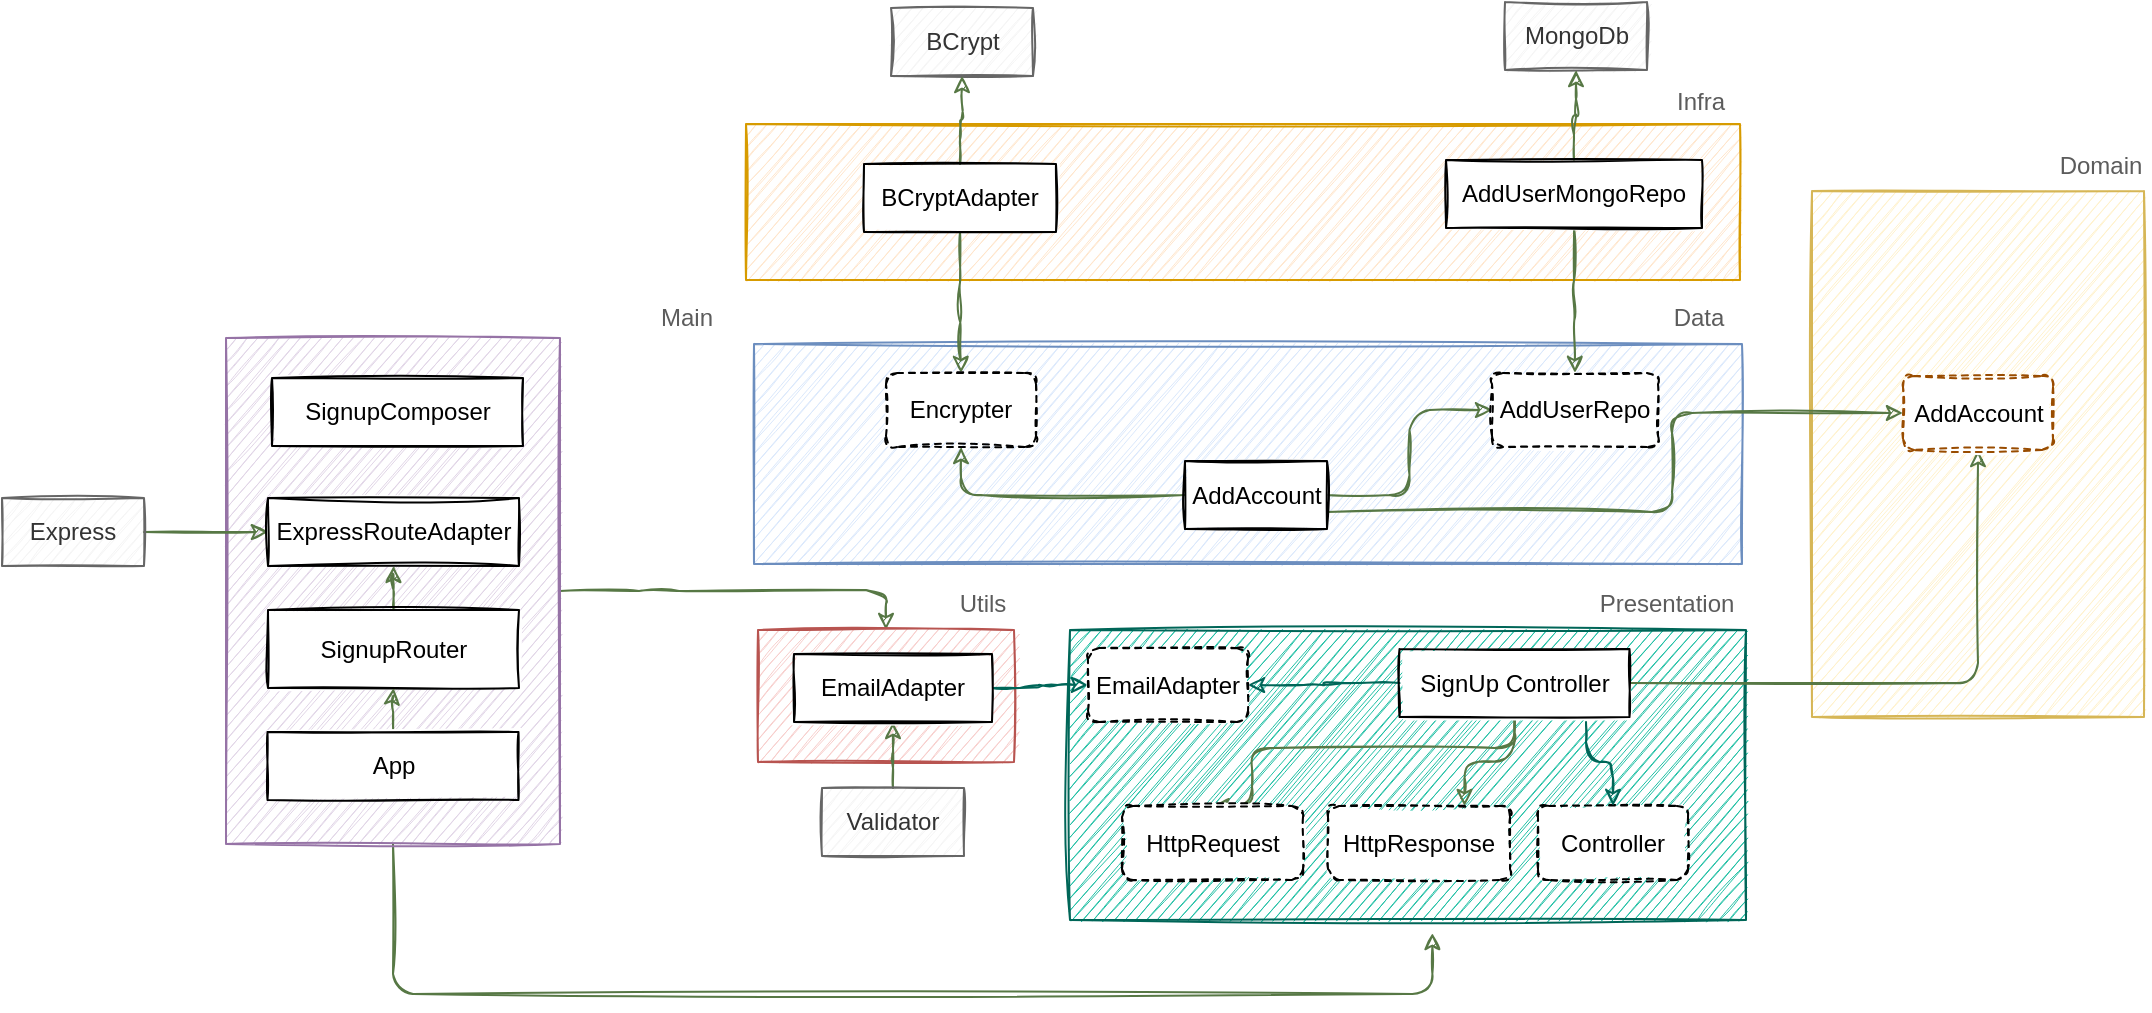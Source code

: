 <mxfile version="14.6.6" type="github">
  <diagram id="7C1zHKz_L_XaID7tGxn1" name="Page-1">
    <mxGraphModel dx="1613" dy="1683" grid="0" gridSize="10" guides="1" tooltips="1" connect="1" arrows="1" fold="1" page="1" pageScale="1" pageWidth="827" pageHeight="1169" math="0" shadow="0">
      <root>
        <mxCell id="0" />
        <mxCell id="1" parent="0" />
        <mxCell id="nDdKCuJg6omg3RGkGIXK-39" value="" style="rounded=0;whiteSpace=wrap;html=1;sketch=1;strokeColor=#d79b00;fillColor=#ffe6cc;" vertex="1" parent="1">
          <mxGeometry x="145" y="-45" width="497" height="78" as="geometry" />
        </mxCell>
        <mxCell id="nDdKCuJg6omg3RGkGIXK-74" style="edgeStyle=orthogonalEdgeStyle;rounded=1;sketch=1;orthogonalLoop=1;jettySize=auto;html=1;fontColor=#5C5C5C;strokeColor=#577845;fillColor=#21C0A5;entryX=0.536;entryY=1.045;entryDx=0;entryDy=0;entryPerimeter=0;exitX=0.5;exitY=1;exitDx=0;exitDy=0;" edge="1" parent="1" source="nDdKCuJg6omg3RGkGIXK-52" target="nDdKCuJg6omg3RGkGIXK-4">
          <mxGeometry relative="1" as="geometry">
            <mxPoint x="45.5" y="445" as="targetPoint" />
            <Array as="points">
              <mxPoint x="-31" y="390" />
              <mxPoint x="488" y="390" />
            </Array>
          </mxGeometry>
        </mxCell>
        <mxCell id="nDdKCuJg6omg3RGkGIXK-79" style="edgeStyle=orthogonalEdgeStyle;rounded=1;sketch=1;orthogonalLoop=1;jettySize=auto;html=1;entryX=0.5;entryY=0;entryDx=0;entryDy=0;fontColor=#5C5C5C;strokeColor=#577845;fillColor=#21C0A5;" edge="1" parent="1" source="nDdKCuJg6omg3RGkGIXK-52" target="nDdKCuJg6omg3RGkGIXK-9">
          <mxGeometry relative="1" as="geometry" />
        </mxCell>
        <mxCell id="nDdKCuJg6omg3RGkGIXK-52" value="" style="rounded=0;whiteSpace=wrap;html=1;sketch=1;strokeColor=#9673a6;fillColor=#e1d5e7;" vertex="1" parent="1">
          <mxGeometry x="-115" y="62" width="167" height="253" as="geometry" />
        </mxCell>
        <mxCell id="nDdKCuJg6omg3RGkGIXK-4" value="" style="rounded=0;whiteSpace=wrap;html=1;sketch=1;fontColor=#5C5C5C;strokeColor=#006658;fillColor=#21C0A5;" vertex="1" parent="1">
          <mxGeometry x="307" y="208" width="338" height="145" as="geometry" />
        </mxCell>
        <mxCell id="nDdKCuJg6omg3RGkGIXK-5" value="Presentation" style="text;html=1;align=center;verticalAlign=middle;resizable=0;points=[];autosize=1;strokeColor=none;fontColor=#5C5C5C;" vertex="1" parent="1">
          <mxGeometry x="566" y="186" width="77" height="18" as="geometry" />
        </mxCell>
        <mxCell id="nDdKCuJg6omg3RGkGIXK-6" value="" style="rounded=0;whiteSpace=wrap;html=1;sketch=1;strokeColor=#6c8ebf;fillColor=#dae8fc;" vertex="1" parent="1">
          <mxGeometry x="149" y="65" width="494" height="110" as="geometry" />
        </mxCell>
        <mxCell id="nDdKCuJg6omg3RGkGIXK-7" value="Data" style="text;html=1;align=center;verticalAlign=middle;resizable=0;points=[];autosize=1;strokeColor=none;fontColor=#5C5C5C;" vertex="1" parent="1">
          <mxGeometry x="601" y="42" width="40" height="20" as="geometry" />
        </mxCell>
        <mxCell id="nDdKCuJg6omg3RGkGIXK-8" value="" style="rounded=0;whiteSpace=wrap;html=1;sketch=1;strokeColor=#d6b656;fillColor=#fff2cc;" vertex="1" parent="1">
          <mxGeometry x="678" y="-11.5" width="166" height="263" as="geometry" />
        </mxCell>
        <mxCell id="nDdKCuJg6omg3RGkGIXK-9" value="" style="rounded=0;whiteSpace=wrap;html=1;sketch=1;strokeColor=#b85450;fillColor=#f8cecc;" vertex="1" parent="1">
          <mxGeometry x="151" y="208" width="128" height="66" as="geometry" />
        </mxCell>
        <mxCell id="nDdKCuJg6omg3RGkGIXK-10" value="Domain" style="text;html=1;align=center;verticalAlign=middle;resizable=0;points=[];autosize=1;strokeColor=none;fontColor=#5C5C5C;" vertex="1" parent="1">
          <mxGeometry x="796" y="-33" width="51" height="18" as="geometry" />
        </mxCell>
        <mxCell id="nDdKCuJg6omg3RGkGIXK-11" value="Utils" style="text;html=1;align=center;verticalAlign=middle;resizable=0;points=[];autosize=1;strokeColor=none;fontColor=#5C5C5C;" vertex="1" parent="1">
          <mxGeometry x="246" y="186" width="33" height="18" as="geometry" />
        </mxCell>
        <mxCell id="nDdKCuJg6omg3RGkGIXK-18" style="edgeStyle=orthogonalEdgeStyle;rounded=1;sketch=1;orthogonalLoop=1;jettySize=auto;html=1;exitX=0.5;exitY=1;exitDx=0;exitDy=0;entryX=0.5;entryY=0;entryDx=0;entryDy=0;fontColor=#5C5C5C;strokeColor=#006658;fillColor=#21C0A5;" edge="1" parent="1" source="nDdKCuJg6omg3RGkGIXK-17">
          <mxGeometry relative="1" as="geometry">
            <mxPoint x="447" y="484" as="targetPoint" />
          </mxGeometry>
        </mxCell>
        <mxCell id="nDdKCuJg6omg3RGkGIXK-19" value="Controller" style="rounded=1;whiteSpace=wrap;html=1;sketch=1;dashed=1;shadow=0;" vertex="1" parent="1">
          <mxGeometry x="541" y="296" width="75" height="37" as="geometry" />
        </mxCell>
        <mxCell id="nDdKCuJg6omg3RGkGIXK-22" style="edgeStyle=orthogonalEdgeStyle;rounded=1;sketch=1;orthogonalLoop=1;jettySize=auto;html=1;exitX=0.811;exitY=1.074;exitDx=0;exitDy=0;entryX=0.5;entryY=0;entryDx=0;entryDy=0;fontColor=#5C5C5C;strokeColor=#006658;fillColor=#21C0A5;exitPerimeter=0;" edge="1" parent="1" source="nDdKCuJg6omg3RGkGIXK-21" target="nDdKCuJg6omg3RGkGIXK-19">
          <mxGeometry relative="1" as="geometry">
            <Array as="points">
              <mxPoint x="565" y="274" />
              <mxPoint x="579" y="274" />
            </Array>
          </mxGeometry>
        </mxCell>
        <mxCell id="nDdKCuJg6omg3RGkGIXK-32" style="edgeStyle=orthogonalEdgeStyle;rounded=1;sketch=1;orthogonalLoop=1;jettySize=auto;html=1;exitX=0;exitY=0.5;exitDx=0;exitDy=0;entryX=1;entryY=0.5;entryDx=0;entryDy=0;fontColor=#5C5C5C;strokeColor=#006658;fillColor=#21C0A5;" edge="1" parent="1" source="nDdKCuJg6omg3RGkGIXK-21" target="nDdKCuJg6omg3RGkGIXK-31">
          <mxGeometry relative="1" as="geometry" />
        </mxCell>
        <mxCell id="nDdKCuJg6omg3RGkGIXK-57" style="edgeStyle=orthogonalEdgeStyle;rounded=1;sketch=1;orthogonalLoop=1;jettySize=auto;html=1;entryX=0.5;entryY=1;entryDx=0;entryDy=0;fontColor=#5C5C5C;strokeColor=#577845;fillColor=#21C0A5;" edge="1" parent="1" source="nDdKCuJg6omg3RGkGIXK-21" target="nDdKCuJg6omg3RGkGIXK-23">
          <mxGeometry relative="1" as="geometry" />
        </mxCell>
        <mxCell id="nDdKCuJg6omg3RGkGIXK-77" style="edgeStyle=orthogonalEdgeStyle;rounded=1;sketch=1;orthogonalLoop=1;jettySize=auto;html=1;entryX=0.75;entryY=0;entryDx=0;entryDy=0;fontColor=#5C5C5C;strokeColor=#577845;fillColor=#21C0A5;" edge="1" parent="1" source="nDdKCuJg6omg3RGkGIXK-21" target="nDdKCuJg6omg3RGkGIXK-76">
          <mxGeometry relative="1" as="geometry" />
        </mxCell>
        <mxCell id="nDdKCuJg6omg3RGkGIXK-78" style="edgeStyle=orthogonalEdgeStyle;rounded=1;sketch=1;orthogonalLoop=1;jettySize=auto;html=1;entryX=0.5;entryY=0;entryDx=0;entryDy=0;fontColor=#5C5C5C;strokeColor=#577845;fillColor=#21C0A5;" edge="1" parent="1" source="nDdKCuJg6omg3RGkGIXK-21" target="nDdKCuJg6omg3RGkGIXK-75">
          <mxGeometry relative="1" as="geometry">
            <Array as="points">
              <mxPoint x="529" y="267" />
              <mxPoint x="398" y="267" />
            </Array>
          </mxGeometry>
        </mxCell>
        <mxCell id="nDdKCuJg6omg3RGkGIXK-21" value="SignUp Controller" style="rounded=0;whiteSpace=wrap;html=1;sketch=1;" vertex="1" parent="1">
          <mxGeometry x="471.75" y="217.5" width="115" height="34" as="geometry" />
        </mxCell>
        <mxCell id="nDdKCuJg6omg3RGkGIXK-23" value="AddAccount" style="rounded=1;whiteSpace=wrap;html=1;sketch=1;dashed=1;shadow=0;strokeColor=#994C00;" vertex="1" parent="1">
          <mxGeometry x="723.5" y="81" width="75" height="37" as="geometry" />
        </mxCell>
        <mxCell id="nDdKCuJg6omg3RGkGIXK-24" value="MongoDb" style="rounded=0;whiteSpace=wrap;html=1;sketch=1;fillColor=#f5f5f5;strokeColor=#666666;fontColor=#333333;" vertex="1" parent="1">
          <mxGeometry x="524.5" y="-106" width="71" height="34" as="geometry" />
        </mxCell>
        <mxCell id="nDdKCuJg6omg3RGkGIXK-61" style="edgeStyle=orthogonalEdgeStyle;rounded=1;sketch=1;orthogonalLoop=1;jettySize=auto;html=1;entryX=0.5;entryY=1;entryDx=0;entryDy=0;fontColor=#5C5C5C;strokeColor=#577845;fillColor=#21C0A5;" edge="1" parent="1" source="nDdKCuJg6omg3RGkGIXK-25" target="nDdKCuJg6omg3RGkGIXK-29">
          <mxGeometry relative="1" as="geometry" />
        </mxCell>
        <mxCell id="nDdKCuJg6omg3RGkGIXK-25" value="Validator" style="rounded=0;whiteSpace=wrap;html=1;sketch=1;fillColor=#f5f5f5;strokeColor=#666666;fontColor=#333333;" vertex="1" parent="1">
          <mxGeometry x="183" y="287" width="71" height="34" as="geometry" />
        </mxCell>
        <mxCell id="nDdKCuJg6omg3RGkGIXK-26" value="BCrypt" style="rounded=0;whiteSpace=wrap;html=1;sketch=1;fillColor=#f5f5f5;strokeColor=#666666;fontColor=#333333;" vertex="1" parent="1">
          <mxGeometry x="217.5" y="-103" width="71" height="34" as="geometry" />
        </mxCell>
        <mxCell id="nDdKCuJg6omg3RGkGIXK-33" style="edgeStyle=orthogonalEdgeStyle;rounded=1;sketch=1;orthogonalLoop=1;jettySize=auto;html=1;exitX=1;exitY=0.5;exitDx=0;exitDy=0;fontColor=#5C5C5C;strokeColor=#006658;fillColor=#21C0A5;" edge="1" parent="1" source="nDdKCuJg6omg3RGkGIXK-29" target="nDdKCuJg6omg3RGkGIXK-31">
          <mxGeometry relative="1" as="geometry" />
        </mxCell>
        <mxCell id="nDdKCuJg6omg3RGkGIXK-29" value="EmailAdapter" style="rounded=0;whiteSpace=wrap;html=1;sketch=1;" vertex="1" parent="1">
          <mxGeometry x="169" y="220" width="99" height="34" as="geometry" />
        </mxCell>
        <mxCell id="nDdKCuJg6omg3RGkGIXK-31" value="EmailAdapter" style="rounded=1;whiteSpace=wrap;html=1;sketch=1;dashed=1;shadow=0;" vertex="1" parent="1">
          <mxGeometry x="316" y="217" width="80" height="37" as="geometry" />
        </mxCell>
        <mxCell id="nDdKCuJg6omg3RGkGIXK-43" style="edgeStyle=orthogonalEdgeStyle;rounded=1;sketch=1;orthogonalLoop=1;jettySize=auto;html=1;fontColor=#5C5C5C;strokeColor=#577845;fillColor=#21C0A5;" edge="1" parent="1" source="nDdKCuJg6omg3RGkGIXK-37" target="nDdKCuJg6omg3RGkGIXK-41">
          <mxGeometry relative="1" as="geometry" />
        </mxCell>
        <mxCell id="nDdKCuJg6omg3RGkGIXK-59" style="edgeStyle=orthogonalEdgeStyle;rounded=1;sketch=1;orthogonalLoop=1;jettySize=auto;html=1;entryX=0;entryY=0.5;entryDx=0;entryDy=0;fontColor=#5C5C5C;strokeColor=#577845;fillColor=#21C0A5;" edge="1" parent="1" source="nDdKCuJg6omg3RGkGIXK-37" target="nDdKCuJg6omg3RGkGIXK-23">
          <mxGeometry relative="1" as="geometry">
            <Array as="points">
              <mxPoint x="608" y="149" />
              <mxPoint x="608" y="100" />
            </Array>
          </mxGeometry>
        </mxCell>
        <mxCell id="nDdKCuJg6omg3RGkGIXK-60" style="edgeStyle=orthogonalEdgeStyle;rounded=1;sketch=1;orthogonalLoop=1;jettySize=auto;html=1;entryX=0;entryY=0.5;entryDx=0;entryDy=0;fontColor=#5C5C5C;strokeColor=#577845;fillColor=#21C0A5;" edge="1" parent="1" source="nDdKCuJg6omg3RGkGIXK-37" target="nDdKCuJg6omg3RGkGIXK-48">
          <mxGeometry relative="1" as="geometry" />
        </mxCell>
        <mxCell id="nDdKCuJg6omg3RGkGIXK-37" value="AddAccount" style="rounded=0;whiteSpace=wrap;html=1;sketch=1;" vertex="1" parent="1">
          <mxGeometry x="364.5" y="123.5" width="71" height="34" as="geometry" />
        </mxCell>
        <mxCell id="nDdKCuJg6omg3RGkGIXK-44" style="edgeStyle=orthogonalEdgeStyle;rounded=1;sketch=1;orthogonalLoop=1;jettySize=auto;html=1;fontColor=#5C5C5C;strokeColor=#577845;fillColor=#21C0A5;" edge="1" parent="1" source="nDdKCuJg6omg3RGkGIXK-40" target="nDdKCuJg6omg3RGkGIXK-41">
          <mxGeometry relative="1" as="geometry" />
        </mxCell>
        <mxCell id="nDdKCuJg6omg3RGkGIXK-45" style="edgeStyle=orthogonalEdgeStyle;rounded=1;sketch=1;orthogonalLoop=1;jettySize=auto;html=1;fontColor=#5C5C5C;strokeColor=#577845;fillColor=#21C0A5;" edge="1" parent="1" source="nDdKCuJg6omg3RGkGIXK-40" target="nDdKCuJg6omg3RGkGIXK-26">
          <mxGeometry relative="1" as="geometry" />
        </mxCell>
        <mxCell id="nDdKCuJg6omg3RGkGIXK-40" value="BCryptAdapter" style="rounded=0;whiteSpace=wrap;html=1;sketch=1;" vertex="1" parent="1">
          <mxGeometry x="204" y="-25" width="96" height="34" as="geometry" />
        </mxCell>
        <mxCell id="nDdKCuJg6omg3RGkGIXK-41" value="Encrypter" style="rounded=1;whiteSpace=wrap;html=1;sketch=1;dashed=1;shadow=0;" vertex="1" parent="1">
          <mxGeometry x="215" y="79.5" width="75" height="37" as="geometry" />
        </mxCell>
        <mxCell id="nDdKCuJg6omg3RGkGIXK-46" value="Infra" style="text;html=1;align=center;verticalAlign=middle;resizable=0;points=[];autosize=1;strokeColor=none;fontColor=#5C5C5C;" vertex="1" parent="1">
          <mxGeometry x="605" y="-65" width="34" height="18" as="geometry" />
        </mxCell>
        <mxCell id="nDdKCuJg6omg3RGkGIXK-51" style="edgeStyle=orthogonalEdgeStyle;rounded=1;sketch=1;orthogonalLoop=1;jettySize=auto;html=1;fontColor=#5C5C5C;strokeColor=#577845;fillColor=#21C0A5;" edge="1" parent="1" source="nDdKCuJg6omg3RGkGIXK-47" target="nDdKCuJg6omg3RGkGIXK-24">
          <mxGeometry relative="1" as="geometry" />
        </mxCell>
        <mxCell id="nDdKCuJg6omg3RGkGIXK-56" style="edgeStyle=orthogonalEdgeStyle;rounded=1;sketch=1;orthogonalLoop=1;jettySize=auto;html=1;fontColor=#5C5C5C;strokeColor=#577845;fillColor=#21C0A5;" edge="1" parent="1" source="nDdKCuJg6omg3RGkGIXK-47" target="nDdKCuJg6omg3RGkGIXK-48">
          <mxGeometry relative="1" as="geometry" />
        </mxCell>
        <mxCell id="nDdKCuJg6omg3RGkGIXK-47" value="AddUserMongoRepo" style="rounded=0;whiteSpace=wrap;html=1;sketch=1;" vertex="1" parent="1">
          <mxGeometry x="495" y="-27" width="128" height="34" as="geometry" />
        </mxCell>
        <mxCell id="nDdKCuJg6omg3RGkGIXK-48" value="AddUserRepo" style="rounded=1;whiteSpace=wrap;html=1;sketch=1;dashed=1;shadow=0;" vertex="1" parent="1">
          <mxGeometry x="518" y="79.5" width="83" height="37" as="geometry" />
        </mxCell>
        <mxCell id="nDdKCuJg6omg3RGkGIXK-53" value="Main" style="text;html=1;align=center;verticalAlign=middle;resizable=0;points=[];autosize=1;strokeColor=none;fontColor=#5C5C5C;" vertex="1" parent="1">
          <mxGeometry x="97" y="43" width="36" height="18" as="geometry" />
        </mxCell>
        <mxCell id="nDdKCuJg6omg3RGkGIXK-64" style="edgeStyle=orthogonalEdgeStyle;rounded=1;sketch=1;orthogonalLoop=1;jettySize=auto;html=1;entryX=0;entryY=0.5;entryDx=0;entryDy=0;fontColor=#5C5C5C;strokeColor=#577845;fillColor=#21C0A5;" edge="1" parent="1" source="nDdKCuJg6omg3RGkGIXK-62" target="nDdKCuJg6omg3RGkGIXK-63">
          <mxGeometry relative="1" as="geometry" />
        </mxCell>
        <mxCell id="nDdKCuJg6omg3RGkGIXK-62" value="Express" style="rounded=0;whiteSpace=wrap;html=1;sketch=1;fillColor=#f5f5f5;strokeColor=#666666;fontColor=#333333;" vertex="1" parent="1">
          <mxGeometry x="-227" y="142" width="71" height="34" as="geometry" />
        </mxCell>
        <mxCell id="nDdKCuJg6omg3RGkGIXK-63" value="ExpressRouteAdapter" style="rounded=0;whiteSpace=wrap;html=1;sketch=1;" vertex="1" parent="1">
          <mxGeometry x="-94" y="142" width="125.5" height="34" as="geometry" />
        </mxCell>
        <mxCell id="nDdKCuJg6omg3RGkGIXK-65" value="SignupComposer" style="rounded=0;whiteSpace=wrap;html=1;sketch=1;" vertex="1" parent="1">
          <mxGeometry x="-92" y="82" width="125.5" height="34" as="geometry" />
        </mxCell>
        <mxCell id="nDdKCuJg6omg3RGkGIXK-69" style="edgeStyle=orthogonalEdgeStyle;rounded=1;sketch=1;orthogonalLoop=1;jettySize=auto;html=1;entryX=0.5;entryY=1;entryDx=0;entryDy=0;fontColor=#5C5C5C;strokeColor=#577845;fillColor=#21C0A5;" edge="1" parent="1" source="nDdKCuJg6omg3RGkGIXK-66" target="nDdKCuJg6omg3RGkGIXK-63">
          <mxGeometry relative="1" as="geometry" />
        </mxCell>
        <mxCell id="nDdKCuJg6omg3RGkGIXK-66" value="SignupRouter" style="rounded=0;whiteSpace=wrap;html=1;sketch=1;" vertex="1" parent="1">
          <mxGeometry x="-94" y="198" width="125.5" height="39" as="geometry" />
        </mxCell>
        <mxCell id="nDdKCuJg6omg3RGkGIXK-71" style="edgeStyle=orthogonalEdgeStyle;rounded=1;sketch=1;orthogonalLoop=1;jettySize=auto;html=1;fontColor=#5C5C5C;strokeColor=#577845;fillColor=#21C0A5;" edge="1" parent="1" source="nDdKCuJg6omg3RGkGIXK-67" target="nDdKCuJg6omg3RGkGIXK-66">
          <mxGeometry relative="1" as="geometry" />
        </mxCell>
        <mxCell id="nDdKCuJg6omg3RGkGIXK-67" value="App" style="rounded=0;whiteSpace=wrap;html=1;sketch=1;" vertex="1" parent="1">
          <mxGeometry x="-94.25" y="259" width="125.5" height="34" as="geometry" />
        </mxCell>
        <mxCell id="nDdKCuJg6omg3RGkGIXK-75" value="HttpRequest" style="rounded=1;whiteSpace=wrap;html=1;sketch=1;dashed=1;shadow=0;" vertex="1" parent="1">
          <mxGeometry x="333" y="296" width="90.5" height="37" as="geometry" />
        </mxCell>
        <mxCell id="nDdKCuJg6omg3RGkGIXK-76" value="HttpResponse" style="rounded=1;whiteSpace=wrap;html=1;sketch=1;dashed=1;shadow=0;" vertex="1" parent="1">
          <mxGeometry x="436" y="296" width="91" height="37" as="geometry" />
        </mxCell>
      </root>
    </mxGraphModel>
  </diagram>
</mxfile>
